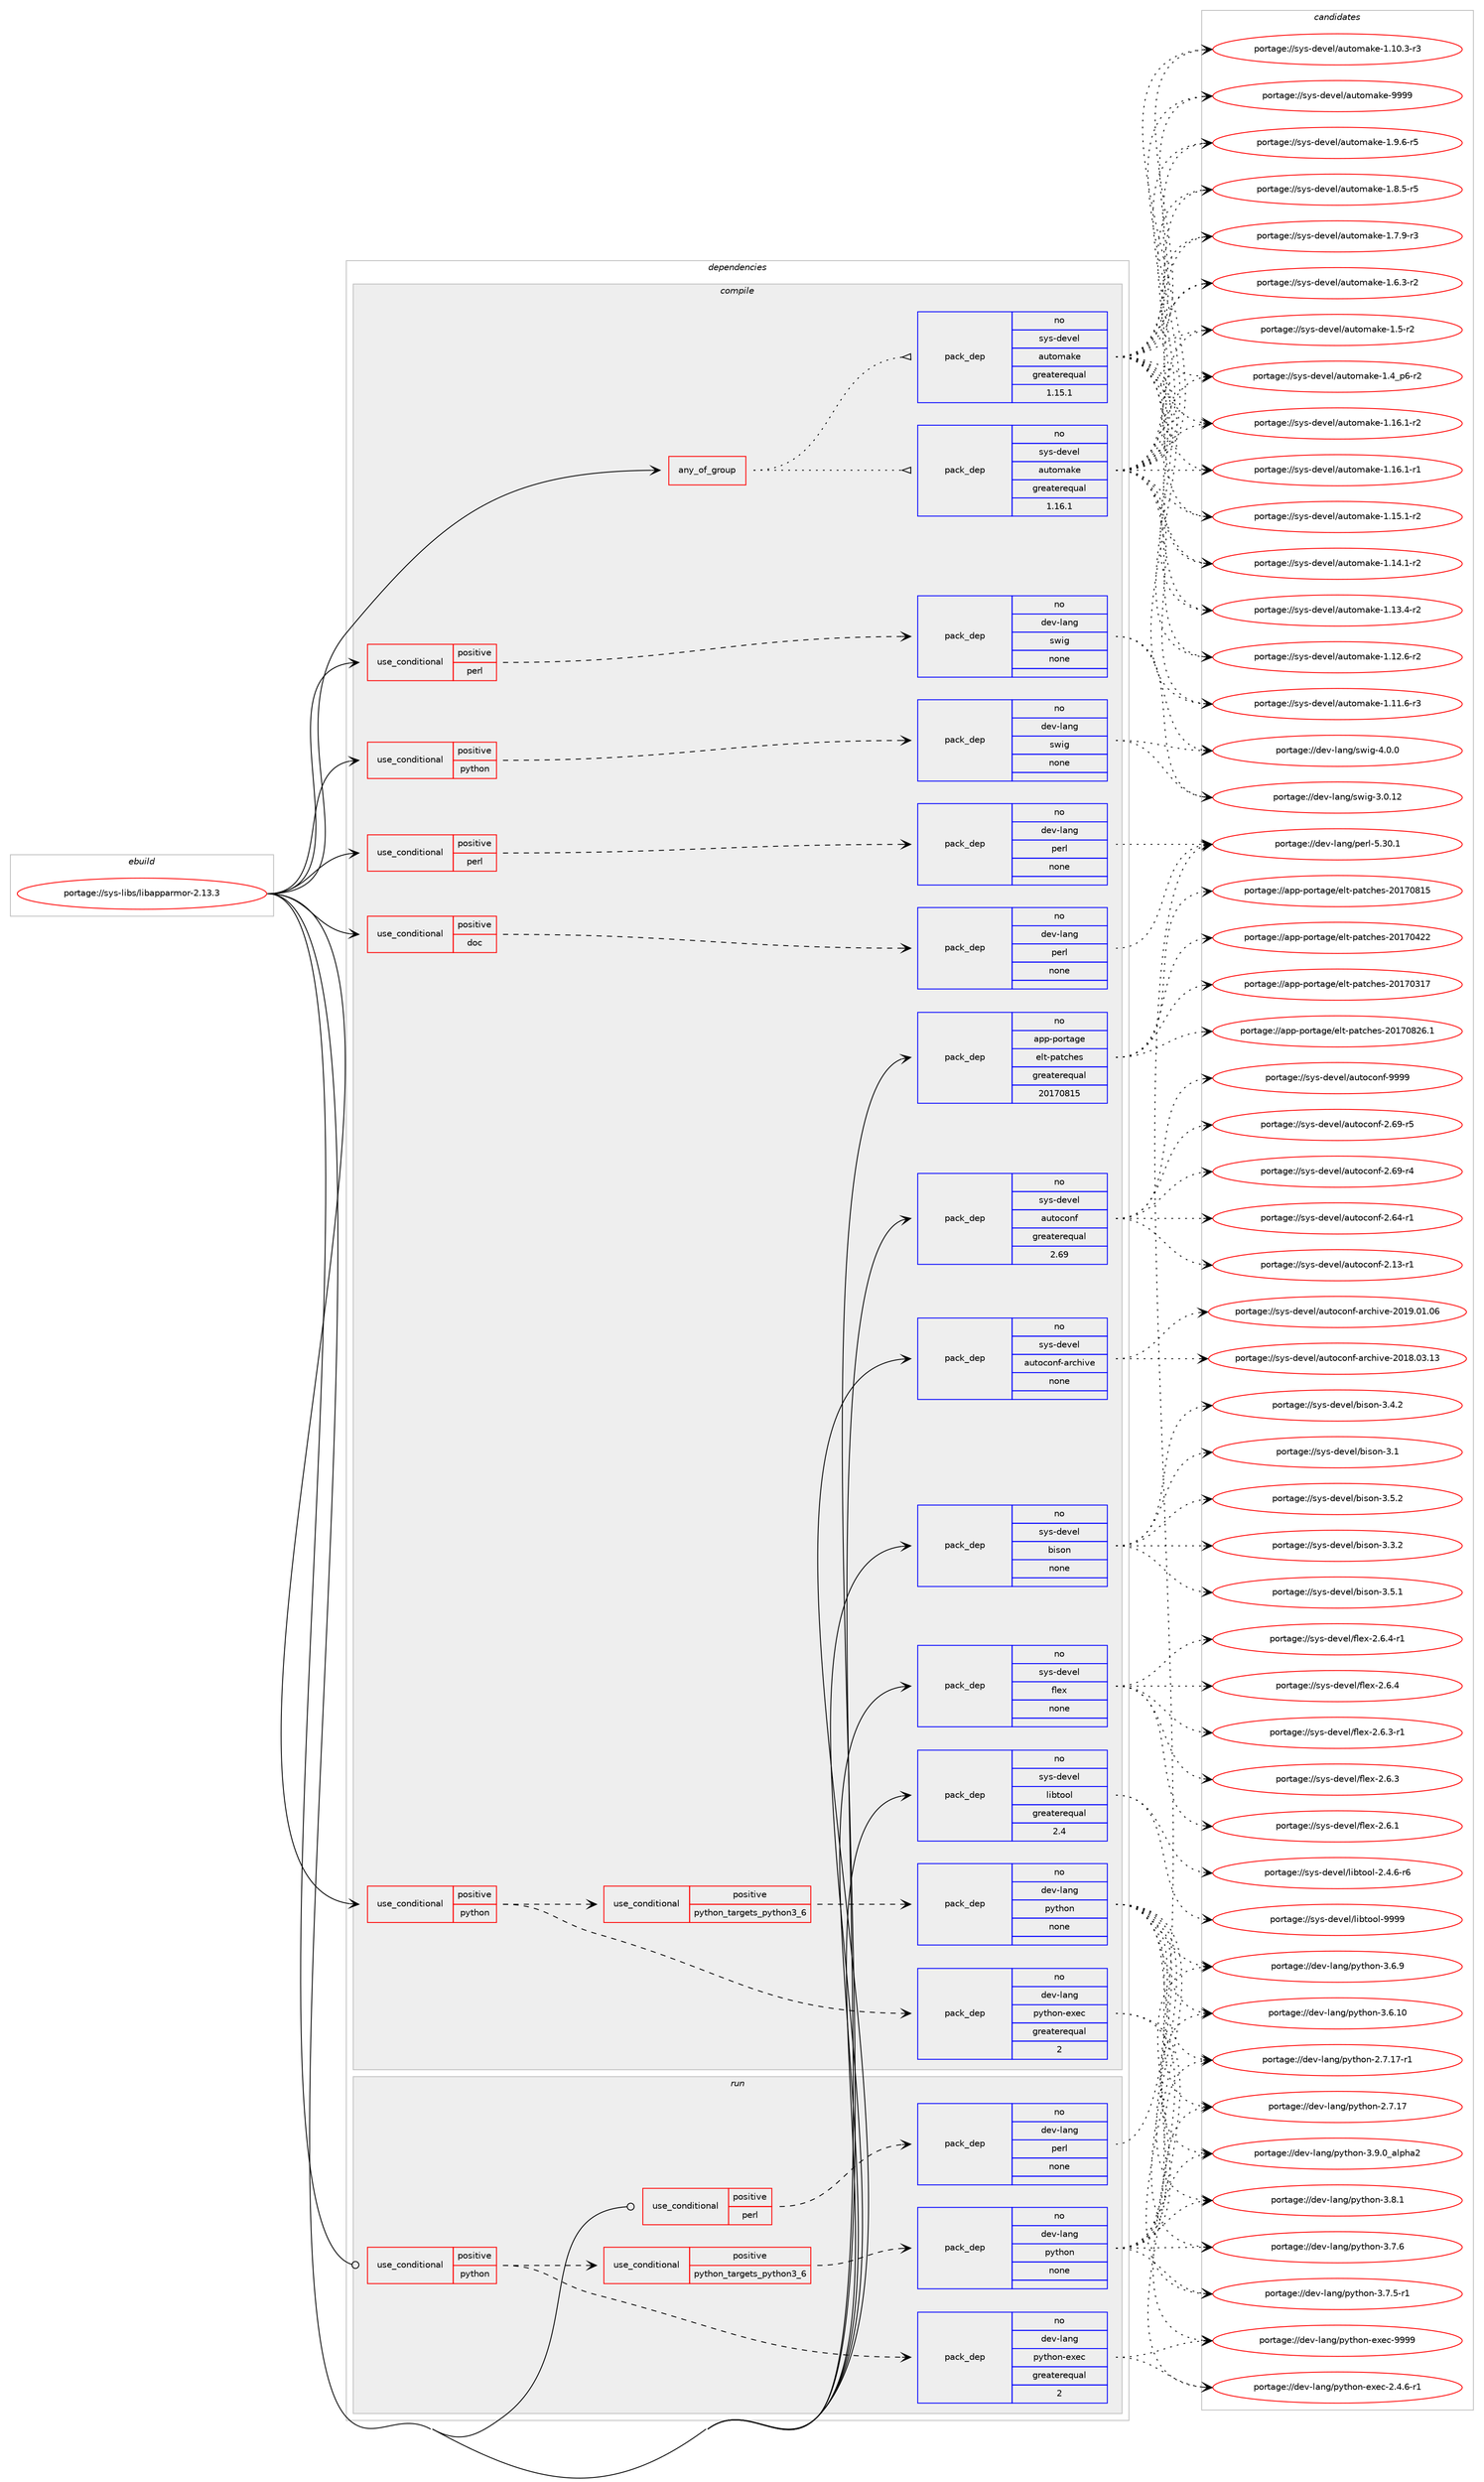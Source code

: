 digraph prolog {

# *************
# Graph options
# *************

newrank=true;
concentrate=true;
compound=true;
graph [rankdir=LR,fontname=Helvetica,fontsize=10,ranksep=1.5];#, ranksep=2.5, nodesep=0.2];
edge  [arrowhead=vee];
node  [fontname=Helvetica,fontsize=10];

# **********
# The ebuild
# **********

subgraph cluster_leftcol {
color=gray;
rank=same;
label=<<i>ebuild</i>>;
id [label="portage://sys-libs/libapparmor-2.13.3", color=red, width=4, href="../sys-libs/libapparmor-2.13.3.svg"];
}

# ****************
# The dependencies
# ****************

subgraph cluster_midcol {
color=gray;
label=<<i>dependencies</i>>;
subgraph cluster_compile {
fillcolor="#eeeeee";
style=filled;
label=<<i>compile</i>>;
subgraph any908 {
dependency41888 [label=<<TABLE BORDER="0" CELLBORDER="1" CELLSPACING="0" CELLPADDING="4"><TR><TD CELLPADDING="10">any_of_group</TD></TR></TABLE>>, shape=none, color=red];subgraph pack33024 {
dependency41889 [label=<<TABLE BORDER="0" CELLBORDER="1" CELLSPACING="0" CELLPADDING="4" WIDTH="220"><TR><TD ROWSPAN="6" CELLPADDING="30">pack_dep</TD></TR><TR><TD WIDTH="110">no</TD></TR><TR><TD>sys-devel</TD></TR><TR><TD>automake</TD></TR><TR><TD>greaterequal</TD></TR><TR><TD>1.16.1</TD></TR></TABLE>>, shape=none, color=blue];
}
dependency41888:e -> dependency41889:w [weight=20,style="dotted",arrowhead="oinv"];
subgraph pack33025 {
dependency41890 [label=<<TABLE BORDER="0" CELLBORDER="1" CELLSPACING="0" CELLPADDING="4" WIDTH="220"><TR><TD ROWSPAN="6" CELLPADDING="30">pack_dep</TD></TR><TR><TD WIDTH="110">no</TD></TR><TR><TD>sys-devel</TD></TR><TR><TD>automake</TD></TR><TR><TD>greaterequal</TD></TR><TR><TD>1.15.1</TD></TR></TABLE>>, shape=none, color=blue];
}
dependency41888:e -> dependency41890:w [weight=20,style="dotted",arrowhead="oinv"];
}
id:e -> dependency41888:w [weight=20,style="solid",arrowhead="vee"];
subgraph cond7900 {
dependency41891 [label=<<TABLE BORDER="0" CELLBORDER="1" CELLSPACING="0" CELLPADDING="4"><TR><TD ROWSPAN="3" CELLPADDING="10">use_conditional</TD></TR><TR><TD>positive</TD></TR><TR><TD>doc</TD></TR></TABLE>>, shape=none, color=red];
subgraph pack33026 {
dependency41892 [label=<<TABLE BORDER="0" CELLBORDER="1" CELLSPACING="0" CELLPADDING="4" WIDTH="220"><TR><TD ROWSPAN="6" CELLPADDING="30">pack_dep</TD></TR><TR><TD WIDTH="110">no</TD></TR><TR><TD>dev-lang</TD></TR><TR><TD>perl</TD></TR><TR><TD>none</TD></TR><TR><TD></TD></TR></TABLE>>, shape=none, color=blue];
}
dependency41891:e -> dependency41892:w [weight=20,style="dashed",arrowhead="vee"];
}
id:e -> dependency41891:w [weight=20,style="solid",arrowhead="vee"];
subgraph cond7901 {
dependency41893 [label=<<TABLE BORDER="0" CELLBORDER="1" CELLSPACING="0" CELLPADDING="4"><TR><TD ROWSPAN="3" CELLPADDING="10">use_conditional</TD></TR><TR><TD>positive</TD></TR><TR><TD>perl</TD></TR></TABLE>>, shape=none, color=red];
subgraph pack33027 {
dependency41894 [label=<<TABLE BORDER="0" CELLBORDER="1" CELLSPACING="0" CELLPADDING="4" WIDTH="220"><TR><TD ROWSPAN="6" CELLPADDING="30">pack_dep</TD></TR><TR><TD WIDTH="110">no</TD></TR><TR><TD>dev-lang</TD></TR><TR><TD>perl</TD></TR><TR><TD>none</TD></TR><TR><TD></TD></TR></TABLE>>, shape=none, color=blue];
}
dependency41893:e -> dependency41894:w [weight=20,style="dashed",arrowhead="vee"];
}
id:e -> dependency41893:w [weight=20,style="solid",arrowhead="vee"];
subgraph cond7902 {
dependency41895 [label=<<TABLE BORDER="0" CELLBORDER="1" CELLSPACING="0" CELLPADDING="4"><TR><TD ROWSPAN="3" CELLPADDING="10">use_conditional</TD></TR><TR><TD>positive</TD></TR><TR><TD>perl</TD></TR></TABLE>>, shape=none, color=red];
subgraph pack33028 {
dependency41896 [label=<<TABLE BORDER="0" CELLBORDER="1" CELLSPACING="0" CELLPADDING="4" WIDTH="220"><TR><TD ROWSPAN="6" CELLPADDING="30">pack_dep</TD></TR><TR><TD WIDTH="110">no</TD></TR><TR><TD>dev-lang</TD></TR><TR><TD>swig</TD></TR><TR><TD>none</TD></TR><TR><TD></TD></TR></TABLE>>, shape=none, color=blue];
}
dependency41895:e -> dependency41896:w [weight=20,style="dashed",arrowhead="vee"];
}
id:e -> dependency41895:w [weight=20,style="solid",arrowhead="vee"];
subgraph cond7903 {
dependency41897 [label=<<TABLE BORDER="0" CELLBORDER="1" CELLSPACING="0" CELLPADDING="4"><TR><TD ROWSPAN="3" CELLPADDING="10">use_conditional</TD></TR><TR><TD>positive</TD></TR><TR><TD>python</TD></TR></TABLE>>, shape=none, color=red];
subgraph cond7904 {
dependency41898 [label=<<TABLE BORDER="0" CELLBORDER="1" CELLSPACING="0" CELLPADDING="4"><TR><TD ROWSPAN="3" CELLPADDING="10">use_conditional</TD></TR><TR><TD>positive</TD></TR><TR><TD>python_targets_python3_6</TD></TR></TABLE>>, shape=none, color=red];
subgraph pack33029 {
dependency41899 [label=<<TABLE BORDER="0" CELLBORDER="1" CELLSPACING="0" CELLPADDING="4" WIDTH="220"><TR><TD ROWSPAN="6" CELLPADDING="30">pack_dep</TD></TR><TR><TD WIDTH="110">no</TD></TR><TR><TD>dev-lang</TD></TR><TR><TD>python</TD></TR><TR><TD>none</TD></TR><TR><TD></TD></TR></TABLE>>, shape=none, color=blue];
}
dependency41898:e -> dependency41899:w [weight=20,style="dashed",arrowhead="vee"];
}
dependency41897:e -> dependency41898:w [weight=20,style="dashed",arrowhead="vee"];
subgraph pack33030 {
dependency41900 [label=<<TABLE BORDER="0" CELLBORDER="1" CELLSPACING="0" CELLPADDING="4" WIDTH="220"><TR><TD ROWSPAN="6" CELLPADDING="30">pack_dep</TD></TR><TR><TD WIDTH="110">no</TD></TR><TR><TD>dev-lang</TD></TR><TR><TD>python-exec</TD></TR><TR><TD>greaterequal</TD></TR><TR><TD>2</TD></TR></TABLE>>, shape=none, color=blue];
}
dependency41897:e -> dependency41900:w [weight=20,style="dashed",arrowhead="vee"];
}
id:e -> dependency41897:w [weight=20,style="solid",arrowhead="vee"];
subgraph cond7905 {
dependency41901 [label=<<TABLE BORDER="0" CELLBORDER="1" CELLSPACING="0" CELLPADDING="4"><TR><TD ROWSPAN="3" CELLPADDING="10">use_conditional</TD></TR><TR><TD>positive</TD></TR><TR><TD>python</TD></TR></TABLE>>, shape=none, color=red];
subgraph pack33031 {
dependency41902 [label=<<TABLE BORDER="0" CELLBORDER="1" CELLSPACING="0" CELLPADDING="4" WIDTH="220"><TR><TD ROWSPAN="6" CELLPADDING="30">pack_dep</TD></TR><TR><TD WIDTH="110">no</TD></TR><TR><TD>dev-lang</TD></TR><TR><TD>swig</TD></TR><TR><TD>none</TD></TR><TR><TD></TD></TR></TABLE>>, shape=none, color=blue];
}
dependency41901:e -> dependency41902:w [weight=20,style="dashed",arrowhead="vee"];
}
id:e -> dependency41901:w [weight=20,style="solid",arrowhead="vee"];
subgraph pack33032 {
dependency41903 [label=<<TABLE BORDER="0" CELLBORDER="1" CELLSPACING="0" CELLPADDING="4" WIDTH="220"><TR><TD ROWSPAN="6" CELLPADDING="30">pack_dep</TD></TR><TR><TD WIDTH="110">no</TD></TR><TR><TD>app-portage</TD></TR><TR><TD>elt-patches</TD></TR><TR><TD>greaterequal</TD></TR><TR><TD>20170815</TD></TR></TABLE>>, shape=none, color=blue];
}
id:e -> dependency41903:w [weight=20,style="solid",arrowhead="vee"];
subgraph pack33033 {
dependency41904 [label=<<TABLE BORDER="0" CELLBORDER="1" CELLSPACING="0" CELLPADDING="4" WIDTH="220"><TR><TD ROWSPAN="6" CELLPADDING="30">pack_dep</TD></TR><TR><TD WIDTH="110">no</TD></TR><TR><TD>sys-devel</TD></TR><TR><TD>autoconf</TD></TR><TR><TD>greaterequal</TD></TR><TR><TD>2.69</TD></TR></TABLE>>, shape=none, color=blue];
}
id:e -> dependency41904:w [weight=20,style="solid",arrowhead="vee"];
subgraph pack33034 {
dependency41905 [label=<<TABLE BORDER="0" CELLBORDER="1" CELLSPACING="0" CELLPADDING="4" WIDTH="220"><TR><TD ROWSPAN="6" CELLPADDING="30">pack_dep</TD></TR><TR><TD WIDTH="110">no</TD></TR><TR><TD>sys-devel</TD></TR><TR><TD>autoconf-archive</TD></TR><TR><TD>none</TD></TR><TR><TD></TD></TR></TABLE>>, shape=none, color=blue];
}
id:e -> dependency41905:w [weight=20,style="solid",arrowhead="vee"];
subgraph pack33035 {
dependency41906 [label=<<TABLE BORDER="0" CELLBORDER="1" CELLSPACING="0" CELLPADDING="4" WIDTH="220"><TR><TD ROWSPAN="6" CELLPADDING="30">pack_dep</TD></TR><TR><TD WIDTH="110">no</TD></TR><TR><TD>sys-devel</TD></TR><TR><TD>bison</TD></TR><TR><TD>none</TD></TR><TR><TD></TD></TR></TABLE>>, shape=none, color=blue];
}
id:e -> dependency41906:w [weight=20,style="solid",arrowhead="vee"];
subgraph pack33036 {
dependency41907 [label=<<TABLE BORDER="0" CELLBORDER="1" CELLSPACING="0" CELLPADDING="4" WIDTH="220"><TR><TD ROWSPAN="6" CELLPADDING="30">pack_dep</TD></TR><TR><TD WIDTH="110">no</TD></TR><TR><TD>sys-devel</TD></TR><TR><TD>flex</TD></TR><TR><TD>none</TD></TR><TR><TD></TD></TR></TABLE>>, shape=none, color=blue];
}
id:e -> dependency41907:w [weight=20,style="solid",arrowhead="vee"];
subgraph pack33037 {
dependency41908 [label=<<TABLE BORDER="0" CELLBORDER="1" CELLSPACING="0" CELLPADDING="4" WIDTH="220"><TR><TD ROWSPAN="6" CELLPADDING="30">pack_dep</TD></TR><TR><TD WIDTH="110">no</TD></TR><TR><TD>sys-devel</TD></TR><TR><TD>libtool</TD></TR><TR><TD>greaterequal</TD></TR><TR><TD>2.4</TD></TR></TABLE>>, shape=none, color=blue];
}
id:e -> dependency41908:w [weight=20,style="solid",arrowhead="vee"];
}
subgraph cluster_compileandrun {
fillcolor="#eeeeee";
style=filled;
label=<<i>compile and run</i>>;
}
subgraph cluster_run {
fillcolor="#eeeeee";
style=filled;
label=<<i>run</i>>;
subgraph cond7906 {
dependency41909 [label=<<TABLE BORDER="0" CELLBORDER="1" CELLSPACING="0" CELLPADDING="4"><TR><TD ROWSPAN="3" CELLPADDING="10">use_conditional</TD></TR><TR><TD>positive</TD></TR><TR><TD>perl</TD></TR></TABLE>>, shape=none, color=red];
subgraph pack33038 {
dependency41910 [label=<<TABLE BORDER="0" CELLBORDER="1" CELLSPACING="0" CELLPADDING="4" WIDTH="220"><TR><TD ROWSPAN="6" CELLPADDING="30">pack_dep</TD></TR><TR><TD WIDTH="110">no</TD></TR><TR><TD>dev-lang</TD></TR><TR><TD>perl</TD></TR><TR><TD>none</TD></TR><TR><TD></TD></TR></TABLE>>, shape=none, color=blue];
}
dependency41909:e -> dependency41910:w [weight=20,style="dashed",arrowhead="vee"];
}
id:e -> dependency41909:w [weight=20,style="solid",arrowhead="odot"];
subgraph cond7907 {
dependency41911 [label=<<TABLE BORDER="0" CELLBORDER="1" CELLSPACING="0" CELLPADDING="4"><TR><TD ROWSPAN="3" CELLPADDING="10">use_conditional</TD></TR><TR><TD>positive</TD></TR><TR><TD>python</TD></TR></TABLE>>, shape=none, color=red];
subgraph cond7908 {
dependency41912 [label=<<TABLE BORDER="0" CELLBORDER="1" CELLSPACING="0" CELLPADDING="4"><TR><TD ROWSPAN="3" CELLPADDING="10">use_conditional</TD></TR><TR><TD>positive</TD></TR><TR><TD>python_targets_python3_6</TD></TR></TABLE>>, shape=none, color=red];
subgraph pack33039 {
dependency41913 [label=<<TABLE BORDER="0" CELLBORDER="1" CELLSPACING="0" CELLPADDING="4" WIDTH="220"><TR><TD ROWSPAN="6" CELLPADDING="30">pack_dep</TD></TR><TR><TD WIDTH="110">no</TD></TR><TR><TD>dev-lang</TD></TR><TR><TD>python</TD></TR><TR><TD>none</TD></TR><TR><TD></TD></TR></TABLE>>, shape=none, color=blue];
}
dependency41912:e -> dependency41913:w [weight=20,style="dashed",arrowhead="vee"];
}
dependency41911:e -> dependency41912:w [weight=20,style="dashed",arrowhead="vee"];
subgraph pack33040 {
dependency41914 [label=<<TABLE BORDER="0" CELLBORDER="1" CELLSPACING="0" CELLPADDING="4" WIDTH="220"><TR><TD ROWSPAN="6" CELLPADDING="30">pack_dep</TD></TR><TR><TD WIDTH="110">no</TD></TR><TR><TD>dev-lang</TD></TR><TR><TD>python-exec</TD></TR><TR><TD>greaterequal</TD></TR><TR><TD>2</TD></TR></TABLE>>, shape=none, color=blue];
}
dependency41911:e -> dependency41914:w [weight=20,style="dashed",arrowhead="vee"];
}
id:e -> dependency41911:w [weight=20,style="solid",arrowhead="odot"];
}
}

# **************
# The candidates
# **************

subgraph cluster_choices {
rank=same;
color=gray;
label=<<i>candidates</i>>;

subgraph choice33024 {
color=black;
nodesep=1;
choice115121115451001011181011084797117116111109971071014557575757 [label="portage://sys-devel/automake-9999", color=red, width=4,href="../sys-devel/automake-9999.svg"];
choice115121115451001011181011084797117116111109971071014549465746544511453 [label="portage://sys-devel/automake-1.9.6-r5", color=red, width=4,href="../sys-devel/automake-1.9.6-r5.svg"];
choice115121115451001011181011084797117116111109971071014549465646534511453 [label="portage://sys-devel/automake-1.8.5-r5", color=red, width=4,href="../sys-devel/automake-1.8.5-r5.svg"];
choice115121115451001011181011084797117116111109971071014549465546574511451 [label="portage://sys-devel/automake-1.7.9-r3", color=red, width=4,href="../sys-devel/automake-1.7.9-r3.svg"];
choice115121115451001011181011084797117116111109971071014549465446514511450 [label="portage://sys-devel/automake-1.6.3-r2", color=red, width=4,href="../sys-devel/automake-1.6.3-r2.svg"];
choice11512111545100101118101108479711711611110997107101454946534511450 [label="portage://sys-devel/automake-1.5-r2", color=red, width=4,href="../sys-devel/automake-1.5-r2.svg"];
choice115121115451001011181011084797117116111109971071014549465295112544511450 [label="portage://sys-devel/automake-1.4_p6-r2", color=red, width=4,href="../sys-devel/automake-1.4_p6-r2.svg"];
choice11512111545100101118101108479711711611110997107101454946495446494511450 [label="portage://sys-devel/automake-1.16.1-r2", color=red, width=4,href="../sys-devel/automake-1.16.1-r2.svg"];
choice11512111545100101118101108479711711611110997107101454946495446494511449 [label="portage://sys-devel/automake-1.16.1-r1", color=red, width=4,href="../sys-devel/automake-1.16.1-r1.svg"];
choice11512111545100101118101108479711711611110997107101454946495346494511450 [label="portage://sys-devel/automake-1.15.1-r2", color=red, width=4,href="../sys-devel/automake-1.15.1-r2.svg"];
choice11512111545100101118101108479711711611110997107101454946495246494511450 [label="portage://sys-devel/automake-1.14.1-r2", color=red, width=4,href="../sys-devel/automake-1.14.1-r2.svg"];
choice11512111545100101118101108479711711611110997107101454946495146524511450 [label="portage://sys-devel/automake-1.13.4-r2", color=red, width=4,href="../sys-devel/automake-1.13.4-r2.svg"];
choice11512111545100101118101108479711711611110997107101454946495046544511450 [label="portage://sys-devel/automake-1.12.6-r2", color=red, width=4,href="../sys-devel/automake-1.12.6-r2.svg"];
choice11512111545100101118101108479711711611110997107101454946494946544511451 [label="portage://sys-devel/automake-1.11.6-r3", color=red, width=4,href="../sys-devel/automake-1.11.6-r3.svg"];
choice11512111545100101118101108479711711611110997107101454946494846514511451 [label="portage://sys-devel/automake-1.10.3-r3", color=red, width=4,href="../sys-devel/automake-1.10.3-r3.svg"];
dependency41889:e -> choice115121115451001011181011084797117116111109971071014557575757:w [style=dotted,weight="100"];
dependency41889:e -> choice115121115451001011181011084797117116111109971071014549465746544511453:w [style=dotted,weight="100"];
dependency41889:e -> choice115121115451001011181011084797117116111109971071014549465646534511453:w [style=dotted,weight="100"];
dependency41889:e -> choice115121115451001011181011084797117116111109971071014549465546574511451:w [style=dotted,weight="100"];
dependency41889:e -> choice115121115451001011181011084797117116111109971071014549465446514511450:w [style=dotted,weight="100"];
dependency41889:e -> choice11512111545100101118101108479711711611110997107101454946534511450:w [style=dotted,weight="100"];
dependency41889:e -> choice115121115451001011181011084797117116111109971071014549465295112544511450:w [style=dotted,weight="100"];
dependency41889:e -> choice11512111545100101118101108479711711611110997107101454946495446494511450:w [style=dotted,weight="100"];
dependency41889:e -> choice11512111545100101118101108479711711611110997107101454946495446494511449:w [style=dotted,weight="100"];
dependency41889:e -> choice11512111545100101118101108479711711611110997107101454946495346494511450:w [style=dotted,weight="100"];
dependency41889:e -> choice11512111545100101118101108479711711611110997107101454946495246494511450:w [style=dotted,weight="100"];
dependency41889:e -> choice11512111545100101118101108479711711611110997107101454946495146524511450:w [style=dotted,weight="100"];
dependency41889:e -> choice11512111545100101118101108479711711611110997107101454946495046544511450:w [style=dotted,weight="100"];
dependency41889:e -> choice11512111545100101118101108479711711611110997107101454946494946544511451:w [style=dotted,weight="100"];
dependency41889:e -> choice11512111545100101118101108479711711611110997107101454946494846514511451:w [style=dotted,weight="100"];
}
subgraph choice33025 {
color=black;
nodesep=1;
choice115121115451001011181011084797117116111109971071014557575757 [label="portage://sys-devel/automake-9999", color=red, width=4,href="../sys-devel/automake-9999.svg"];
choice115121115451001011181011084797117116111109971071014549465746544511453 [label="portage://sys-devel/automake-1.9.6-r5", color=red, width=4,href="../sys-devel/automake-1.9.6-r5.svg"];
choice115121115451001011181011084797117116111109971071014549465646534511453 [label="portage://sys-devel/automake-1.8.5-r5", color=red, width=4,href="../sys-devel/automake-1.8.5-r5.svg"];
choice115121115451001011181011084797117116111109971071014549465546574511451 [label="portage://sys-devel/automake-1.7.9-r3", color=red, width=4,href="../sys-devel/automake-1.7.9-r3.svg"];
choice115121115451001011181011084797117116111109971071014549465446514511450 [label="portage://sys-devel/automake-1.6.3-r2", color=red, width=4,href="../sys-devel/automake-1.6.3-r2.svg"];
choice11512111545100101118101108479711711611110997107101454946534511450 [label="portage://sys-devel/automake-1.5-r2", color=red, width=4,href="../sys-devel/automake-1.5-r2.svg"];
choice115121115451001011181011084797117116111109971071014549465295112544511450 [label="portage://sys-devel/automake-1.4_p6-r2", color=red, width=4,href="../sys-devel/automake-1.4_p6-r2.svg"];
choice11512111545100101118101108479711711611110997107101454946495446494511450 [label="portage://sys-devel/automake-1.16.1-r2", color=red, width=4,href="../sys-devel/automake-1.16.1-r2.svg"];
choice11512111545100101118101108479711711611110997107101454946495446494511449 [label="portage://sys-devel/automake-1.16.1-r1", color=red, width=4,href="../sys-devel/automake-1.16.1-r1.svg"];
choice11512111545100101118101108479711711611110997107101454946495346494511450 [label="portage://sys-devel/automake-1.15.1-r2", color=red, width=4,href="../sys-devel/automake-1.15.1-r2.svg"];
choice11512111545100101118101108479711711611110997107101454946495246494511450 [label="portage://sys-devel/automake-1.14.1-r2", color=red, width=4,href="../sys-devel/automake-1.14.1-r2.svg"];
choice11512111545100101118101108479711711611110997107101454946495146524511450 [label="portage://sys-devel/automake-1.13.4-r2", color=red, width=4,href="../sys-devel/automake-1.13.4-r2.svg"];
choice11512111545100101118101108479711711611110997107101454946495046544511450 [label="portage://sys-devel/automake-1.12.6-r2", color=red, width=4,href="../sys-devel/automake-1.12.6-r2.svg"];
choice11512111545100101118101108479711711611110997107101454946494946544511451 [label="portage://sys-devel/automake-1.11.6-r3", color=red, width=4,href="../sys-devel/automake-1.11.6-r3.svg"];
choice11512111545100101118101108479711711611110997107101454946494846514511451 [label="portage://sys-devel/automake-1.10.3-r3", color=red, width=4,href="../sys-devel/automake-1.10.3-r3.svg"];
dependency41890:e -> choice115121115451001011181011084797117116111109971071014557575757:w [style=dotted,weight="100"];
dependency41890:e -> choice115121115451001011181011084797117116111109971071014549465746544511453:w [style=dotted,weight="100"];
dependency41890:e -> choice115121115451001011181011084797117116111109971071014549465646534511453:w [style=dotted,weight="100"];
dependency41890:e -> choice115121115451001011181011084797117116111109971071014549465546574511451:w [style=dotted,weight="100"];
dependency41890:e -> choice115121115451001011181011084797117116111109971071014549465446514511450:w [style=dotted,weight="100"];
dependency41890:e -> choice11512111545100101118101108479711711611110997107101454946534511450:w [style=dotted,weight="100"];
dependency41890:e -> choice115121115451001011181011084797117116111109971071014549465295112544511450:w [style=dotted,weight="100"];
dependency41890:e -> choice11512111545100101118101108479711711611110997107101454946495446494511450:w [style=dotted,weight="100"];
dependency41890:e -> choice11512111545100101118101108479711711611110997107101454946495446494511449:w [style=dotted,weight="100"];
dependency41890:e -> choice11512111545100101118101108479711711611110997107101454946495346494511450:w [style=dotted,weight="100"];
dependency41890:e -> choice11512111545100101118101108479711711611110997107101454946495246494511450:w [style=dotted,weight="100"];
dependency41890:e -> choice11512111545100101118101108479711711611110997107101454946495146524511450:w [style=dotted,weight="100"];
dependency41890:e -> choice11512111545100101118101108479711711611110997107101454946495046544511450:w [style=dotted,weight="100"];
dependency41890:e -> choice11512111545100101118101108479711711611110997107101454946494946544511451:w [style=dotted,weight="100"];
dependency41890:e -> choice11512111545100101118101108479711711611110997107101454946494846514511451:w [style=dotted,weight="100"];
}
subgraph choice33026 {
color=black;
nodesep=1;
choice10010111845108971101034711210111410845534651484649 [label="portage://dev-lang/perl-5.30.1", color=red, width=4,href="../dev-lang/perl-5.30.1.svg"];
dependency41892:e -> choice10010111845108971101034711210111410845534651484649:w [style=dotted,weight="100"];
}
subgraph choice33027 {
color=black;
nodesep=1;
choice10010111845108971101034711210111410845534651484649 [label="portage://dev-lang/perl-5.30.1", color=red, width=4,href="../dev-lang/perl-5.30.1.svg"];
dependency41894:e -> choice10010111845108971101034711210111410845534651484649:w [style=dotted,weight="100"];
}
subgraph choice33028 {
color=black;
nodesep=1;
choice100101118451089711010347115119105103455246484648 [label="portage://dev-lang/swig-4.0.0", color=red, width=4,href="../dev-lang/swig-4.0.0.svg"];
choice10010111845108971101034711511910510345514648464950 [label="portage://dev-lang/swig-3.0.12", color=red, width=4,href="../dev-lang/swig-3.0.12.svg"];
dependency41896:e -> choice100101118451089711010347115119105103455246484648:w [style=dotted,weight="100"];
dependency41896:e -> choice10010111845108971101034711511910510345514648464950:w [style=dotted,weight="100"];
}
subgraph choice33029 {
color=black;
nodesep=1;
choice10010111845108971101034711212111610411111045514657464895971081121049750 [label="portage://dev-lang/python-3.9.0_alpha2", color=red, width=4,href="../dev-lang/python-3.9.0_alpha2.svg"];
choice100101118451089711010347112121116104111110455146564649 [label="portage://dev-lang/python-3.8.1", color=red, width=4,href="../dev-lang/python-3.8.1.svg"];
choice100101118451089711010347112121116104111110455146554654 [label="portage://dev-lang/python-3.7.6", color=red, width=4,href="../dev-lang/python-3.7.6.svg"];
choice1001011184510897110103471121211161041111104551465546534511449 [label="portage://dev-lang/python-3.7.5-r1", color=red, width=4,href="../dev-lang/python-3.7.5-r1.svg"];
choice100101118451089711010347112121116104111110455146544657 [label="portage://dev-lang/python-3.6.9", color=red, width=4,href="../dev-lang/python-3.6.9.svg"];
choice10010111845108971101034711212111610411111045514654464948 [label="portage://dev-lang/python-3.6.10", color=red, width=4,href="../dev-lang/python-3.6.10.svg"];
choice100101118451089711010347112121116104111110455046554649554511449 [label="portage://dev-lang/python-2.7.17-r1", color=red, width=4,href="../dev-lang/python-2.7.17-r1.svg"];
choice10010111845108971101034711212111610411111045504655464955 [label="portage://dev-lang/python-2.7.17", color=red, width=4,href="../dev-lang/python-2.7.17.svg"];
dependency41899:e -> choice10010111845108971101034711212111610411111045514657464895971081121049750:w [style=dotted,weight="100"];
dependency41899:e -> choice100101118451089711010347112121116104111110455146564649:w [style=dotted,weight="100"];
dependency41899:e -> choice100101118451089711010347112121116104111110455146554654:w [style=dotted,weight="100"];
dependency41899:e -> choice1001011184510897110103471121211161041111104551465546534511449:w [style=dotted,weight="100"];
dependency41899:e -> choice100101118451089711010347112121116104111110455146544657:w [style=dotted,weight="100"];
dependency41899:e -> choice10010111845108971101034711212111610411111045514654464948:w [style=dotted,weight="100"];
dependency41899:e -> choice100101118451089711010347112121116104111110455046554649554511449:w [style=dotted,weight="100"];
dependency41899:e -> choice10010111845108971101034711212111610411111045504655464955:w [style=dotted,weight="100"];
}
subgraph choice33030 {
color=black;
nodesep=1;
choice10010111845108971101034711212111610411111045101120101994557575757 [label="portage://dev-lang/python-exec-9999", color=red, width=4,href="../dev-lang/python-exec-9999.svg"];
choice10010111845108971101034711212111610411111045101120101994550465246544511449 [label="portage://dev-lang/python-exec-2.4.6-r1", color=red, width=4,href="../dev-lang/python-exec-2.4.6-r1.svg"];
dependency41900:e -> choice10010111845108971101034711212111610411111045101120101994557575757:w [style=dotted,weight="100"];
dependency41900:e -> choice10010111845108971101034711212111610411111045101120101994550465246544511449:w [style=dotted,weight="100"];
}
subgraph choice33031 {
color=black;
nodesep=1;
choice100101118451089711010347115119105103455246484648 [label="portage://dev-lang/swig-4.0.0", color=red, width=4,href="../dev-lang/swig-4.0.0.svg"];
choice10010111845108971101034711511910510345514648464950 [label="portage://dev-lang/swig-3.0.12", color=red, width=4,href="../dev-lang/swig-3.0.12.svg"];
dependency41902:e -> choice100101118451089711010347115119105103455246484648:w [style=dotted,weight="100"];
dependency41902:e -> choice10010111845108971101034711511910510345514648464950:w [style=dotted,weight="100"];
}
subgraph choice33032 {
color=black;
nodesep=1;
choice971121124511211111411697103101471011081164511297116991041011154550484955485650544649 [label="portage://app-portage/elt-patches-20170826.1", color=red, width=4,href="../app-portage/elt-patches-20170826.1.svg"];
choice97112112451121111141169710310147101108116451129711699104101115455048495548564953 [label="portage://app-portage/elt-patches-20170815", color=red, width=4,href="../app-portage/elt-patches-20170815.svg"];
choice97112112451121111141169710310147101108116451129711699104101115455048495548525050 [label="portage://app-portage/elt-patches-20170422", color=red, width=4,href="../app-portage/elt-patches-20170422.svg"];
choice97112112451121111141169710310147101108116451129711699104101115455048495548514955 [label="portage://app-portage/elt-patches-20170317", color=red, width=4,href="../app-portage/elt-patches-20170317.svg"];
dependency41903:e -> choice971121124511211111411697103101471011081164511297116991041011154550484955485650544649:w [style=dotted,weight="100"];
dependency41903:e -> choice97112112451121111141169710310147101108116451129711699104101115455048495548564953:w [style=dotted,weight="100"];
dependency41903:e -> choice97112112451121111141169710310147101108116451129711699104101115455048495548525050:w [style=dotted,weight="100"];
dependency41903:e -> choice97112112451121111141169710310147101108116451129711699104101115455048495548514955:w [style=dotted,weight="100"];
}
subgraph choice33033 {
color=black;
nodesep=1;
choice115121115451001011181011084797117116111991111101024557575757 [label="portage://sys-devel/autoconf-9999", color=red, width=4,href="../sys-devel/autoconf-9999.svg"];
choice1151211154510010111810110847971171161119911111010245504654574511453 [label="portage://sys-devel/autoconf-2.69-r5", color=red, width=4,href="../sys-devel/autoconf-2.69-r5.svg"];
choice1151211154510010111810110847971171161119911111010245504654574511452 [label="portage://sys-devel/autoconf-2.69-r4", color=red, width=4,href="../sys-devel/autoconf-2.69-r4.svg"];
choice1151211154510010111810110847971171161119911111010245504654524511449 [label="portage://sys-devel/autoconf-2.64-r1", color=red, width=4,href="../sys-devel/autoconf-2.64-r1.svg"];
choice1151211154510010111810110847971171161119911111010245504649514511449 [label="portage://sys-devel/autoconf-2.13-r1", color=red, width=4,href="../sys-devel/autoconf-2.13-r1.svg"];
dependency41904:e -> choice115121115451001011181011084797117116111991111101024557575757:w [style=dotted,weight="100"];
dependency41904:e -> choice1151211154510010111810110847971171161119911111010245504654574511453:w [style=dotted,weight="100"];
dependency41904:e -> choice1151211154510010111810110847971171161119911111010245504654574511452:w [style=dotted,weight="100"];
dependency41904:e -> choice1151211154510010111810110847971171161119911111010245504654524511449:w [style=dotted,weight="100"];
dependency41904:e -> choice1151211154510010111810110847971171161119911111010245504649514511449:w [style=dotted,weight="100"];
}
subgraph choice33034 {
color=black;
nodesep=1;
choice115121115451001011181011084797117116111991111101024597114991041051181014550484957464849464854 [label="portage://sys-devel/autoconf-archive-2019.01.06", color=red, width=4,href="../sys-devel/autoconf-archive-2019.01.06.svg"];
choice115121115451001011181011084797117116111991111101024597114991041051181014550484956464851464951 [label="portage://sys-devel/autoconf-archive-2018.03.13", color=red, width=4,href="../sys-devel/autoconf-archive-2018.03.13.svg"];
dependency41905:e -> choice115121115451001011181011084797117116111991111101024597114991041051181014550484957464849464854:w [style=dotted,weight="100"];
dependency41905:e -> choice115121115451001011181011084797117116111991111101024597114991041051181014550484956464851464951:w [style=dotted,weight="100"];
}
subgraph choice33035 {
color=black;
nodesep=1;
choice115121115451001011181011084798105115111110455146534650 [label="portage://sys-devel/bison-3.5.2", color=red, width=4,href="../sys-devel/bison-3.5.2.svg"];
choice115121115451001011181011084798105115111110455146534649 [label="portage://sys-devel/bison-3.5.1", color=red, width=4,href="../sys-devel/bison-3.5.1.svg"];
choice115121115451001011181011084798105115111110455146524650 [label="portage://sys-devel/bison-3.4.2", color=red, width=4,href="../sys-devel/bison-3.4.2.svg"];
choice115121115451001011181011084798105115111110455146514650 [label="portage://sys-devel/bison-3.3.2", color=red, width=4,href="../sys-devel/bison-3.3.2.svg"];
choice11512111545100101118101108479810511511111045514649 [label="portage://sys-devel/bison-3.1", color=red, width=4,href="../sys-devel/bison-3.1.svg"];
dependency41906:e -> choice115121115451001011181011084798105115111110455146534650:w [style=dotted,weight="100"];
dependency41906:e -> choice115121115451001011181011084798105115111110455146534649:w [style=dotted,weight="100"];
dependency41906:e -> choice115121115451001011181011084798105115111110455146524650:w [style=dotted,weight="100"];
dependency41906:e -> choice115121115451001011181011084798105115111110455146514650:w [style=dotted,weight="100"];
dependency41906:e -> choice11512111545100101118101108479810511511111045514649:w [style=dotted,weight="100"];
}
subgraph choice33036 {
color=black;
nodesep=1;
choice11512111545100101118101108471021081011204550465446524511449 [label="portage://sys-devel/flex-2.6.4-r1", color=red, width=4,href="../sys-devel/flex-2.6.4-r1.svg"];
choice1151211154510010111810110847102108101120455046544652 [label="portage://sys-devel/flex-2.6.4", color=red, width=4,href="../sys-devel/flex-2.6.4.svg"];
choice11512111545100101118101108471021081011204550465446514511449 [label="portage://sys-devel/flex-2.6.3-r1", color=red, width=4,href="../sys-devel/flex-2.6.3-r1.svg"];
choice1151211154510010111810110847102108101120455046544651 [label="portage://sys-devel/flex-2.6.3", color=red, width=4,href="../sys-devel/flex-2.6.3.svg"];
choice1151211154510010111810110847102108101120455046544649 [label="portage://sys-devel/flex-2.6.1", color=red, width=4,href="../sys-devel/flex-2.6.1.svg"];
dependency41907:e -> choice11512111545100101118101108471021081011204550465446524511449:w [style=dotted,weight="100"];
dependency41907:e -> choice1151211154510010111810110847102108101120455046544652:w [style=dotted,weight="100"];
dependency41907:e -> choice11512111545100101118101108471021081011204550465446514511449:w [style=dotted,weight="100"];
dependency41907:e -> choice1151211154510010111810110847102108101120455046544651:w [style=dotted,weight="100"];
dependency41907:e -> choice1151211154510010111810110847102108101120455046544649:w [style=dotted,weight="100"];
}
subgraph choice33037 {
color=black;
nodesep=1;
choice1151211154510010111810110847108105981161111111084557575757 [label="portage://sys-devel/libtool-9999", color=red, width=4,href="../sys-devel/libtool-9999.svg"];
choice1151211154510010111810110847108105981161111111084550465246544511454 [label="portage://sys-devel/libtool-2.4.6-r6", color=red, width=4,href="../sys-devel/libtool-2.4.6-r6.svg"];
dependency41908:e -> choice1151211154510010111810110847108105981161111111084557575757:w [style=dotted,weight="100"];
dependency41908:e -> choice1151211154510010111810110847108105981161111111084550465246544511454:w [style=dotted,weight="100"];
}
subgraph choice33038 {
color=black;
nodesep=1;
choice10010111845108971101034711210111410845534651484649 [label="portage://dev-lang/perl-5.30.1", color=red, width=4,href="../dev-lang/perl-5.30.1.svg"];
dependency41910:e -> choice10010111845108971101034711210111410845534651484649:w [style=dotted,weight="100"];
}
subgraph choice33039 {
color=black;
nodesep=1;
choice10010111845108971101034711212111610411111045514657464895971081121049750 [label="portage://dev-lang/python-3.9.0_alpha2", color=red, width=4,href="../dev-lang/python-3.9.0_alpha2.svg"];
choice100101118451089711010347112121116104111110455146564649 [label="portage://dev-lang/python-3.8.1", color=red, width=4,href="../dev-lang/python-3.8.1.svg"];
choice100101118451089711010347112121116104111110455146554654 [label="portage://dev-lang/python-3.7.6", color=red, width=4,href="../dev-lang/python-3.7.6.svg"];
choice1001011184510897110103471121211161041111104551465546534511449 [label="portage://dev-lang/python-3.7.5-r1", color=red, width=4,href="../dev-lang/python-3.7.5-r1.svg"];
choice100101118451089711010347112121116104111110455146544657 [label="portage://dev-lang/python-3.6.9", color=red, width=4,href="../dev-lang/python-3.6.9.svg"];
choice10010111845108971101034711212111610411111045514654464948 [label="portage://dev-lang/python-3.6.10", color=red, width=4,href="../dev-lang/python-3.6.10.svg"];
choice100101118451089711010347112121116104111110455046554649554511449 [label="portage://dev-lang/python-2.7.17-r1", color=red, width=4,href="../dev-lang/python-2.7.17-r1.svg"];
choice10010111845108971101034711212111610411111045504655464955 [label="portage://dev-lang/python-2.7.17", color=red, width=4,href="../dev-lang/python-2.7.17.svg"];
dependency41913:e -> choice10010111845108971101034711212111610411111045514657464895971081121049750:w [style=dotted,weight="100"];
dependency41913:e -> choice100101118451089711010347112121116104111110455146564649:w [style=dotted,weight="100"];
dependency41913:e -> choice100101118451089711010347112121116104111110455146554654:w [style=dotted,weight="100"];
dependency41913:e -> choice1001011184510897110103471121211161041111104551465546534511449:w [style=dotted,weight="100"];
dependency41913:e -> choice100101118451089711010347112121116104111110455146544657:w [style=dotted,weight="100"];
dependency41913:e -> choice10010111845108971101034711212111610411111045514654464948:w [style=dotted,weight="100"];
dependency41913:e -> choice100101118451089711010347112121116104111110455046554649554511449:w [style=dotted,weight="100"];
dependency41913:e -> choice10010111845108971101034711212111610411111045504655464955:w [style=dotted,weight="100"];
}
subgraph choice33040 {
color=black;
nodesep=1;
choice10010111845108971101034711212111610411111045101120101994557575757 [label="portage://dev-lang/python-exec-9999", color=red, width=4,href="../dev-lang/python-exec-9999.svg"];
choice10010111845108971101034711212111610411111045101120101994550465246544511449 [label="portage://dev-lang/python-exec-2.4.6-r1", color=red, width=4,href="../dev-lang/python-exec-2.4.6-r1.svg"];
dependency41914:e -> choice10010111845108971101034711212111610411111045101120101994557575757:w [style=dotted,weight="100"];
dependency41914:e -> choice10010111845108971101034711212111610411111045101120101994550465246544511449:w [style=dotted,weight="100"];
}
}

}

